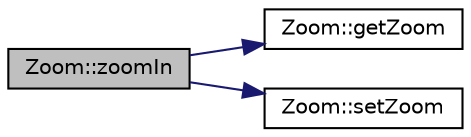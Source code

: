 digraph "Zoom::zoomIn"
{
 // INTERACTIVE_SVG=YES
  edge [fontname="Helvetica",fontsize="10",labelfontname="Helvetica",labelfontsize="10"];
  node [fontname="Helvetica",fontsize="10",shape=record];
  rankdir="LR";
  Node1 [label="Zoom::zoomIn",height=0.2,width=0.4,color="black", fillcolor="grey75", style="filled", fontcolor="black"];
  Node1 -> Node2 [color="midnightblue",fontsize="10",style="solid",fontname="Helvetica"];
  Node2 [label="Zoom::getZoom",height=0.2,width=0.4,color="black", fillcolor="white", style="filled",URL="$d0/dd2/class_zoom.html#a91cb38928e897d562cc0b961ec12f643"];
  Node1 -> Node3 [color="midnightblue",fontsize="10",style="solid",fontname="Helvetica"];
  Node3 [label="Zoom::setZoom",height=0.2,width=0.4,color="black", fillcolor="white", style="filled",URL="$d0/dd2/class_zoom.html#ab9a54366d5187d1559b815601431acd8"];
}
